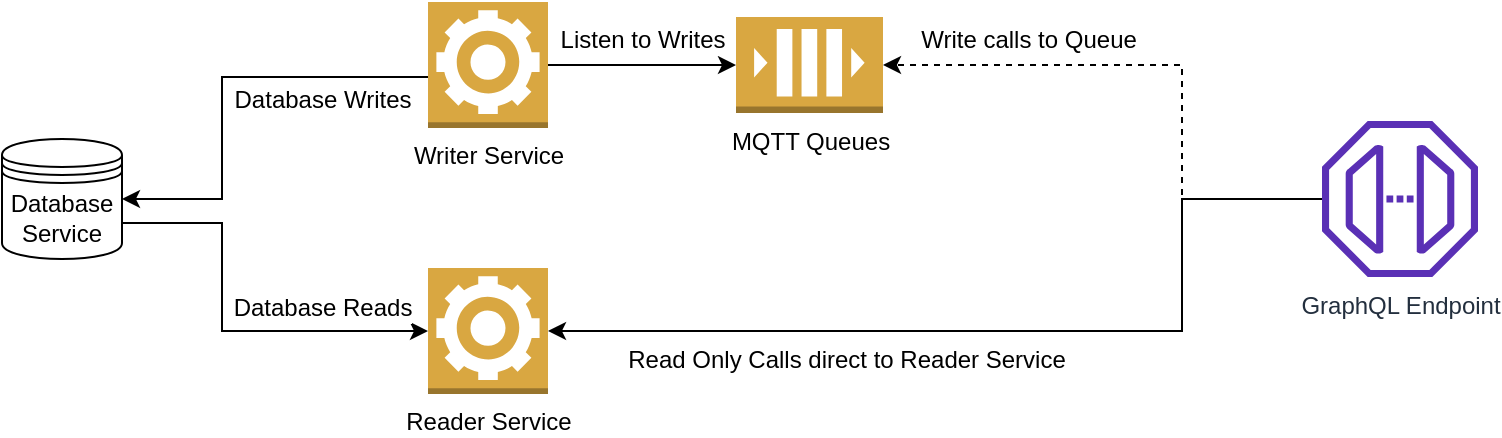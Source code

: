 <mxfile version="12.7.4" type="google" pages="5"><diagram id="C5RBs43oDa-KdzZeNtuy" name="CQRS"><mxGraphModel dx="1366" dy="774" grid="1" gridSize="10" guides="1" tooltips="1" connect="1" arrows="1" fold="1" page="1" pageScale="1" pageWidth="827" pageHeight="1169" math="0" shadow="0"><root><mxCell id="WIyWlLk6GJQsqaUBKTNV-0"/><mxCell id="WIyWlLk6GJQsqaUBKTNV-1" parent="WIyWlLk6GJQsqaUBKTNV-0"/><mxCell id="ut6_e1-xJVSkFlEtsZFP-0" value="Database&lt;br&gt;Service" style="shape=datastore;whiteSpace=wrap;html=1;" parent="WIyWlLk6GJQsqaUBKTNV-1" vertex="1"><mxGeometry x="30" y="98.5" width="60" height="60" as="geometry"/></mxCell><mxCell id="ut6_e1-xJVSkFlEtsZFP-6" style="edgeStyle=orthogonalEdgeStyle;rounded=0;orthogonalLoop=1;jettySize=auto;html=1;entryX=1;entryY=0.5;entryDx=0;entryDy=0;" parent="WIyWlLk6GJQsqaUBKTNV-1" source="ut6_e1-xJVSkFlEtsZFP-2" target="ut6_e1-xJVSkFlEtsZFP-0" edge="1"><mxGeometry relative="1" as="geometry"><Array as="points"><mxPoint x="140" y="67.5"/><mxPoint x="140" y="128.5"/></Array></mxGeometry></mxCell><mxCell id="ut6_e1-xJVSkFlEtsZFP-7" value="Database Writes" style="text;html=1;align=center;verticalAlign=middle;resizable=0;points=[];labelBackgroundColor=#ffffff;" parent="ut6_e1-xJVSkFlEtsZFP-6" vertex="1" connectable="0"><mxGeometry x="-0.346" y="-2" relative="1" as="geometry"><mxPoint x="17" y="13.5" as="offset"/></mxGeometry></mxCell><mxCell id="ut6_e1-xJVSkFlEtsZFP-2" value="Writer Service" style="outlineConnect=0;dashed=0;verticalLabelPosition=bottom;verticalAlign=top;align=center;html=1;shape=mxgraph.aws3.worker;fillColor=#D9A741;gradientColor=none;" parent="WIyWlLk6GJQsqaUBKTNV-1" vertex="1"><mxGeometry x="243" y="30" width="60" height="63" as="geometry"/></mxCell><mxCell id="ut6_e1-xJVSkFlEtsZFP-5" style="edgeStyle=orthogonalEdgeStyle;rounded=0;orthogonalLoop=1;jettySize=auto;html=1;exitX=0;exitY=0.5;exitDx=0;exitDy=0;exitPerimeter=0;entryX=1;entryY=0.7;entryDx=0;entryDy=0;startArrow=classic;startFill=1;endArrow=none;endFill=0;" parent="WIyWlLk6GJQsqaUBKTNV-1" source="ut6_e1-xJVSkFlEtsZFP-3" target="ut6_e1-xJVSkFlEtsZFP-0" edge="1"><mxGeometry relative="1" as="geometry"><Array as="points"><mxPoint x="140" y="194.5"/><mxPoint x="140" y="140.5"/></Array></mxGeometry></mxCell><mxCell id="ut6_e1-xJVSkFlEtsZFP-8" value="Database Reads" style="text;html=1;align=center;verticalAlign=middle;resizable=0;points=[];labelBackgroundColor=#ffffff;" parent="ut6_e1-xJVSkFlEtsZFP-5" vertex="1" connectable="0"><mxGeometry x="-0.432" y="1" relative="1" as="geometry"><mxPoint x="6" y="-12.5" as="offset"/></mxGeometry></mxCell><mxCell id="ut6_e1-xJVSkFlEtsZFP-3" value="Reader Service" style="outlineConnect=0;dashed=0;verticalLabelPosition=bottom;verticalAlign=top;align=center;html=1;shape=mxgraph.aws3.worker;fillColor=#D9A741;gradientColor=none;" parent="WIyWlLk6GJQsqaUBKTNV-1" vertex="1"><mxGeometry x="243" y="163" width="60" height="63" as="geometry"/></mxCell><mxCell id="ut6_e1-xJVSkFlEtsZFP-4" style="edgeStyle=orthogonalEdgeStyle;rounded=0;orthogonalLoop=1;jettySize=auto;html=1;exitX=0.5;exitY=1;exitDx=0;exitDy=0;exitPerimeter=0;" parent="WIyWlLk6GJQsqaUBKTNV-1" source="ut6_e1-xJVSkFlEtsZFP-3" target="ut6_e1-xJVSkFlEtsZFP-3" edge="1"><mxGeometry relative="1" as="geometry"/></mxCell><mxCell id="ut6_e1-xJVSkFlEtsZFP-10" style="edgeStyle=orthogonalEdgeStyle;rounded=0;orthogonalLoop=1;jettySize=auto;html=1;exitX=0;exitY=0.5;exitDx=0;exitDy=0;exitPerimeter=0;entryX=1;entryY=0.5;entryDx=0;entryDy=0;entryPerimeter=0;startArrow=classic;startFill=1;endArrow=none;endFill=0;" parent="WIyWlLk6GJQsqaUBKTNV-1" source="ut6_e1-xJVSkFlEtsZFP-9" target="ut6_e1-xJVSkFlEtsZFP-2" edge="1"><mxGeometry relative="1" as="geometry"/></mxCell><mxCell id="ut6_e1-xJVSkFlEtsZFP-11" value="Listen to Writes" style="text;html=1;align=center;verticalAlign=middle;resizable=0;points=[];labelBackgroundColor=#ffffff;" parent="ut6_e1-xJVSkFlEtsZFP-10" vertex="1" connectable="0"><mxGeometry x="0.264" y="1" relative="1" as="geometry"><mxPoint x="12" y="-14" as="offset"/></mxGeometry></mxCell><mxCell id="ut6_e1-xJVSkFlEtsZFP-9" value="MQTT Queues" style="outlineConnect=0;dashed=0;verticalLabelPosition=bottom;verticalAlign=top;align=center;html=1;shape=mxgraph.aws3.queue;fillColor=#D9A741;gradientColor=none;rotation=0;" parent="WIyWlLk6GJQsqaUBKTNV-1" vertex="1"><mxGeometry x="397" y="37.5" width="73.5" height="48" as="geometry"/></mxCell><mxCell id="ut6_e1-xJVSkFlEtsZFP-13" style="edgeStyle=orthogonalEdgeStyle;rounded=0;orthogonalLoop=1;jettySize=auto;html=1;entryX=1;entryY=0.5;entryDx=0;entryDy=0;entryPerimeter=0;startArrow=none;startFill=0;endArrow=classic;endFill=1;dashed=1;" parent="WIyWlLk6GJQsqaUBKTNV-1" source="ut6_e1-xJVSkFlEtsZFP-12" target="ut6_e1-xJVSkFlEtsZFP-9" edge="1"><mxGeometry relative="1" as="geometry"><Array as="points"><mxPoint x="620" y="128.5"/><mxPoint x="620" y="61.5"/></Array></mxGeometry></mxCell><mxCell id="ut6_e1-xJVSkFlEtsZFP-16" value="Write calls to Queue" style="text;html=1;align=center;verticalAlign=middle;resizable=0;points=[];labelBackgroundColor=#ffffff;" parent="ut6_e1-xJVSkFlEtsZFP-13" vertex="1" connectable="0"><mxGeometry x="0.249" y="1" relative="1" as="geometry"><mxPoint x="-35" y="-14" as="offset"/></mxGeometry></mxCell><mxCell id="ut6_e1-xJVSkFlEtsZFP-14" style="edgeStyle=orthogonalEdgeStyle;rounded=0;orthogonalLoop=1;jettySize=auto;html=1;startArrow=none;startFill=0;endArrow=classic;endFill=1;" parent="WIyWlLk6GJQsqaUBKTNV-1" source="ut6_e1-xJVSkFlEtsZFP-12" target="ut6_e1-xJVSkFlEtsZFP-3" edge="1"><mxGeometry relative="1" as="geometry"><Array as="points"><mxPoint x="620" y="128.5"/><mxPoint x="620" y="194.5"/></Array></mxGeometry></mxCell><mxCell id="ut6_e1-xJVSkFlEtsZFP-15" value="Read Only Calls direct to Reader Service" style="text;html=1;align=center;verticalAlign=middle;resizable=0;points=[];labelBackgroundColor=#ffffff;" parent="ut6_e1-xJVSkFlEtsZFP-14" vertex="1" connectable="0"><mxGeometry x="0.249" y="2" relative="1" as="geometry"><mxPoint x="-21" y="12" as="offset"/></mxGeometry></mxCell><mxCell id="ut6_e1-xJVSkFlEtsZFP-12" value="GraphQL Endpoint" style="outlineConnect=0;fontColor=#232F3E;gradientColor=none;fillColor=#5A30B5;strokeColor=none;dashed=0;verticalLabelPosition=bottom;verticalAlign=top;align=center;html=1;fontSize=12;fontStyle=0;aspect=fixed;pointerEvents=1;shape=mxgraph.aws4.endpoint;" parent="WIyWlLk6GJQsqaUBKTNV-1" vertex="1"><mxGeometry x="690" y="89.5" width="78" height="78" as="geometry"/></mxCell></root></mxGraphModel></diagram><diagram id="H6M9v-cP3Oy9Uhid_zdq" name="Database Service"><mxGraphModel dx="1366" dy="774" grid="1" gridSize="10" guides="1" tooltips="1" connect="1" arrows="1" fold="1" page="1" pageScale="1" pageWidth="827" pageHeight="1169" math="0" shadow="0"><root><mxCell id="wBGfwORaoy-o8mevLmgc-0"/><mxCell id="wBGfwORaoy-o8mevLmgc-1" parent="wBGfwORaoy-o8mevLmgc-0"/><mxCell id="XVjBq3a5d5EGoqY3BOpI-0" value="" style="rounded=1;whiteSpace=wrap;html=1;" parent="wBGfwORaoy-o8mevLmgc-1" vertex="1"><mxGeometry x="284" y="450" width="260" height="270" as="geometry"/></mxCell><mxCell id="XVjBq3a5d5EGoqY3BOpI-1" style="edgeStyle=orthogonalEdgeStyle;rounded=0;orthogonalLoop=1;jettySize=auto;html=1;exitX=1;exitY=0.5;exitDx=0;exitDy=0;dashed=1;startArrow=none;startFill=0;endArrow=classic;endFill=1;" parent="wBGfwORaoy-o8mevLmgc-1" source="XVjBq3a5d5EGoqY3BOpI-3" target="XVjBq3a5d5EGoqY3BOpI-4" edge="1"><mxGeometry relative="1" as="geometry"/></mxCell><mxCell id="XVjBq3a5d5EGoqY3BOpI-2" style="edgeStyle=orthogonalEdgeStyle;rounded=0;orthogonalLoop=1;jettySize=auto;html=1;exitX=1;exitY=0.5;exitDx=0;exitDy=0;dashed=1;startArrow=none;startFill=0;endArrow=classic;endFill=1;" parent="wBGfwORaoy-o8mevLmgc-1" source="XVjBq3a5d5EGoqY3BOpI-3" target="XVjBq3a5d5EGoqY3BOpI-5" edge="1"><mxGeometry relative="1" as="geometry"/></mxCell><mxCell id="XVjBq3a5d5EGoqY3BOpI-3" value="Database&lt;br&gt;Service" style="shape=datastore;whiteSpace=wrap;html=1;" parent="wBGfwORaoy-o8mevLmgc-1" vertex="1"><mxGeometry x="304" y="550" width="60" height="60" as="geometry"/></mxCell><mxCell id="XVjBq3a5d5EGoqY3BOpI-4" value="Read gRPC" style="outlineConnect=0;fontColor=#232F3E;gradientColor=none;fillColor=#5A30B5;strokeColor=none;dashed=0;verticalLabelPosition=bottom;verticalAlign=top;align=center;html=1;fontSize=12;fontStyle=0;aspect=fixed;pointerEvents=1;shape=mxgraph.aws4.endpoint;" parent="wBGfwORaoy-o8mevLmgc-1" vertex="1"><mxGeometry x="434" y="482" width="78" height="78" as="geometry"/></mxCell><mxCell id="XVjBq3a5d5EGoqY3BOpI-5" value="Write gRPC" style="outlineConnect=0;fontColor=#232F3E;gradientColor=none;fillColor=#5A30B5;strokeColor=none;dashed=0;verticalLabelPosition=bottom;verticalAlign=top;align=center;html=1;fontSize=12;fontStyle=0;aspect=fixed;pointerEvents=1;shape=mxgraph.aws4.endpoint;" parent="wBGfwORaoy-o8mevLmgc-1" vertex="1"><mxGeometry x="434" y="600" width="78" height="78" as="geometry"/></mxCell></root></mxGraphModel></diagram><diagram id="il8BTzjNDMAcQF8GqDce" name="Write Service"><mxGraphModel dx="1366" dy="774" grid="1" gridSize="10" guides="1" tooltips="1" connect="1" arrows="1" fold="1" page="1" pageScale="1" pageWidth="827" pageHeight="1169" math="0" shadow="0"><root><mxCell id="HJ5W4tv745cj0KuE1N-J-0"/><mxCell id="HJ5W4tv745cj0KuE1N-J-1" parent="HJ5W4tv745cj0KuE1N-J-0"/><mxCell id="JR8RczJwAA2qVwCUFVw8-19" style="edgeStyle=orthogonalEdgeStyle;rounded=0;orthogonalLoop=1;jettySize=auto;html=1;entryX=1;entryY=0.5;entryDx=0;entryDy=0;entryPerimeter=0;startArrow=none;startFill=0;endArrow=classic;endFill=1;" parent="HJ5W4tv745cj0KuE1N-J-1" source="JR8RczJwAA2qVwCUFVw8-15" target="JR8RczJwAA2qVwCUFVw8-17" edge="1"><mxGeometry relative="1" as="geometry"/></mxCell><mxCell id="JR8RczJwAA2qVwCUFVw8-20" style="edgeStyle=orthogonalEdgeStyle;rounded=0;orthogonalLoop=1;jettySize=auto;html=1;entryX=1;entryY=0.5;entryDx=0;entryDy=0;entryPerimeter=0;startArrow=none;startFill=0;endArrow=classic;endFill=1;" parent="HJ5W4tv745cj0KuE1N-J-1" source="JR8RczJwAA2qVwCUFVw8-15" target="JR8RczJwAA2qVwCUFVw8-16" edge="1"><mxGeometry relative="1" as="geometry"><Array as="points"><mxPoint x="535" y="598"/><mxPoint x="535" y="508"/></Array></mxGeometry></mxCell><mxCell id="JR8RczJwAA2qVwCUFVw8-21" style="edgeStyle=orthogonalEdgeStyle;rounded=0;orthogonalLoop=1;jettySize=auto;html=1;entryX=1;entryY=0.5;entryDx=0;entryDy=0;entryPerimeter=0;startArrow=none;startFill=0;endArrow=classic;endFill=1;" parent="HJ5W4tv745cj0KuE1N-J-1" source="JR8RczJwAA2qVwCUFVw8-15" target="JR8RczJwAA2qVwCUFVw8-18" edge="1"><mxGeometry relative="1" as="geometry"><Array as="points"><mxPoint x="535" y="598"/><mxPoint x="535" y="678"/></Array></mxGeometry></mxCell><mxCell id="JR8RczJwAA2qVwCUFVw8-26" value="Returns when request&lt;br&gt;is on queue" style="text;html=1;align=center;verticalAlign=middle;resizable=0;points=[];labelBackgroundColor=#ffffff;" parent="JR8RczJwAA2qVwCUFVw8-21" vertex="1" connectable="0"><mxGeometry x="-0.233" y="1" relative="1" as="geometry"><mxPoint x="26" y="-25" as="offset"/></mxGeometry></mxCell><mxCell id="JR8RczJwAA2qVwCUFVw8-15" value="GraphQL Endpoint" style="outlineConnect=0;fontColor=#232F3E;gradientColor=none;fillColor=#5A30B5;strokeColor=none;dashed=0;verticalLabelPosition=bottom;verticalAlign=top;align=center;html=1;fontSize=12;fontStyle=0;aspect=fixed;pointerEvents=1;shape=mxgraph.aws4.endpoint;" parent="HJ5W4tv745cj0KuE1N-J-1" vertex="1"><mxGeometry x="695" y="559" width="78" height="78" as="geometry"/></mxCell><mxCell id="JR8RczJwAA2qVwCUFVw8-28" style="edgeStyle=orthogonalEdgeStyle;rounded=0;orthogonalLoop=1;jettySize=auto;html=1;exitX=0;exitY=0.5;exitDx=0;exitDy=0;exitPerimeter=0;entryX=1;entryY=0.5;entryDx=0;entryDy=0;entryPerimeter=0;startArrow=none;startFill=0;endArrow=classic;endFill=1;" parent="HJ5W4tv745cj0KuE1N-J-1" source="JR8RczJwAA2qVwCUFVw8-16" target="JR8RczJwAA2qVwCUFVw8-22" edge="1"><mxGeometry relative="1" as="geometry"><Array as="points"><mxPoint x="395" y="508"/><mxPoint x="395" y="598"/></Array></mxGeometry></mxCell><mxCell id="JR8RczJwAA2qVwCUFVw8-16" value="Add Contact" style="outlineConnect=0;dashed=0;verticalLabelPosition=bottom;verticalAlign=top;align=center;html=1;shape=mxgraph.aws3.queue;fillColor=#D9A741;gradientColor=none;rotation=0;" parent="HJ5W4tv745cj0KuE1N-J-1" vertex="1"><mxGeometry x="425" y="484" width="73.5" height="48" as="geometry"/></mxCell><mxCell id="JR8RczJwAA2qVwCUFVw8-27" style="edgeStyle=orthogonalEdgeStyle;rounded=0;orthogonalLoop=1;jettySize=auto;html=1;exitX=0;exitY=0.5;exitDx=0;exitDy=0;exitPerimeter=0;entryX=1;entryY=0.5;entryDx=0;entryDy=0;entryPerimeter=0;startArrow=none;startFill=0;endArrow=classic;endFill=1;" parent="HJ5W4tv745cj0KuE1N-J-1" source="JR8RczJwAA2qVwCUFVw8-17" target="JR8RczJwAA2qVwCUFVw8-22" edge="1"><mxGeometry relative="1" as="geometry"/></mxCell><mxCell id="JR8RczJwAA2qVwCUFVw8-17" value="Update Contact" style="outlineConnect=0;dashed=0;verticalLabelPosition=bottom;verticalAlign=top;align=center;html=1;shape=mxgraph.aws3.queue;fillColor=#D9A741;gradientColor=none;rotation=0;" parent="HJ5W4tv745cj0KuE1N-J-1" vertex="1"><mxGeometry x="425" y="574" width="73.5" height="48" as="geometry"/></mxCell><mxCell id="JR8RczJwAA2qVwCUFVw8-29" style="edgeStyle=orthogonalEdgeStyle;rounded=0;orthogonalLoop=1;jettySize=auto;html=1;entryX=1;entryY=0.5;entryDx=0;entryDy=0;entryPerimeter=0;startArrow=none;startFill=0;endArrow=classic;endFill=1;" parent="HJ5W4tv745cj0KuE1N-J-1" source="JR8RczJwAA2qVwCUFVw8-18" target="JR8RczJwAA2qVwCUFVw8-22" edge="1"><mxGeometry relative="1" as="geometry"><Array as="points"><mxPoint x="395" y="678"/><mxPoint x="395" y="598"/></Array></mxGeometry></mxCell><mxCell id="JR8RczJwAA2qVwCUFVw8-18" value="Delete Contact" style="outlineConnect=0;dashed=0;verticalLabelPosition=bottom;verticalAlign=top;align=center;html=1;shape=mxgraph.aws3.queue;fillColor=#D9A741;gradientColor=none;rotation=0;" parent="HJ5W4tv745cj0KuE1N-J-1" vertex="1"><mxGeometry x="425" y="654" width="73.5" height="48" as="geometry"/></mxCell><mxCell id="1NYKtoEw0BM9YLi_h2eu-8" style="edgeStyle=orthogonalEdgeStyle;rounded=0;orthogonalLoop=1;jettySize=auto;html=1;exitX=0;exitY=0.5;exitDx=0;exitDy=0;exitPerimeter=0;startArrow=classic;startFill=1;endArrow=classic;endFill=1;" parent="HJ5W4tv745cj0KuE1N-J-1" source="JR8RczJwAA2qVwCUFVw8-22" target="1NYKtoEw0BM9YLi_h2eu-7" edge="1"><mxGeometry relative="1" as="geometry"/></mxCell><mxCell id="JR8RczJwAA2qVwCUFVw8-22" value="Writer Service" style="outlineConnect=0;dashed=0;verticalLabelPosition=bottom;verticalAlign=top;align=center;html=1;shape=mxgraph.aws3.worker;fillColor=#D9A741;gradientColor=none;" parent="HJ5W4tv745cj0KuE1N-J-1" vertex="1"><mxGeometry x="185" y="566.5" width="60" height="63" as="geometry"/></mxCell><mxCell id="JR8RczJwAA2qVwCUFVw8-30" value="Listen for Requests" style="text;html=1;align=center;verticalAlign=middle;resizable=0;points=[];autosize=1;" parent="HJ5W4tv745cj0KuE1N-J-1" vertex="1"><mxGeometry x="265" y="566.5" width="120" height="20" as="geometry"/></mxCell><mxCell id="1NYKtoEw0BM9YLi_h2eu-2" style="edgeStyle=orthogonalEdgeStyle;rounded=0;orthogonalLoop=1;jettySize=auto;html=1;exitX=1;exitY=0.5;exitDx=0;exitDy=0;dashed=1;startArrow=none;startFill=0;endArrow=classic;endFill=1;" parent="HJ5W4tv745cj0KuE1N-J-1" edge="1"><mxGeometry relative="1" as="geometry"><mxPoint x="120" y="850" as="sourcePoint"/></mxGeometry></mxCell><mxCell id="1NYKtoEw0BM9YLi_h2eu-9" style="edgeStyle=orthogonalEdgeStyle;rounded=0;orthogonalLoop=1;jettySize=auto;html=1;startArrow=classic;startFill=1;endArrow=classic;endFill=1;" parent="HJ5W4tv745cj0KuE1N-J-1" source="1NYKtoEw0BM9YLi_h2eu-6" target="1NYKtoEw0BM9YLi_h2eu-7" edge="1"><mxGeometry relative="1" as="geometry"/></mxCell><mxCell id="1NYKtoEw0BM9YLi_h2eu-6" value="Database&lt;br&gt;Service" style="shape=datastore;whiteSpace=wrap;html=1;" parent="HJ5W4tv745cj0KuE1N-J-1" vertex="1"><mxGeometry x="64" y="468" width="60" height="60" as="geometry"/></mxCell><mxCell id="1NYKtoEw0BM9YLi_h2eu-7" value="Write gRPC" style="outlineConnect=0;fontColor=#232F3E;gradientColor=none;fillColor=#5A30B5;strokeColor=none;dashed=0;verticalLabelPosition=bottom;verticalAlign=top;align=center;html=1;fontSize=12;fontStyle=0;aspect=fixed;pointerEvents=1;shape=mxgraph.aws4.endpoint;" parent="HJ5W4tv745cj0KuE1N-J-1" vertex="1"><mxGeometry x="55" y="559" width="78" height="78" as="geometry"/></mxCell></root></mxGraphModel></diagram><diagram id="absjJmpg58eMMHcUOlk9" name="Read Service"><mxGraphModel dx="1366" dy="725" grid="1" gridSize="10" guides="1" tooltips="1" connect="1" arrows="1" fold="1" page="1" pageScale="1" pageWidth="827" pageHeight="1169" math="0" shadow="0"><root><mxCell id="sjd6U0CI4EJxaFCWd4hE-0"/><mxCell id="sjd6U0CI4EJxaFCWd4hE-1" parent="sjd6U0CI4EJxaFCWd4hE-0"/><mxCell id="xPd9csr352_ZXclCxqMl-0" style="edgeStyle=orthogonalEdgeStyle;rounded=0;orthogonalLoop=1;jettySize=auto;html=1;entryX=1;entryY=0.5;entryDx=0;entryDy=0;entryPerimeter=0;startArrow=classic;startFill=1;endArrow=classic;endFill=1;" parent="sjd6U0CI4EJxaFCWd4hE-1" source="xPd9csr352_ZXclCxqMl-4" target="xPd9csr352_ZXclCxqMl-11" edge="1"><mxGeometry relative="1" as="geometry"><mxPoint x="403.5" y="630" as="targetPoint"/></mxGeometry></mxCell><mxCell id="bLEFPyYj2a-E0MFjhI0M-7" value="All read requests &lt;br&gt;sent synchronously" style="text;html=1;align=center;verticalAlign=middle;resizable=0;points=[];labelBackgroundColor=#ffffff;" parent="xPd9csr352_ZXclCxqMl-0" vertex="1" connectable="0"><mxGeometry x="0.209" y="1" relative="1" as="geometry"><mxPoint x="23" y="-21" as="offset"/></mxGeometry></mxCell><mxCell id="xPd9csr352_ZXclCxqMl-4" value="GraphQL Endpoint" style="outlineConnect=0;fontColor=#232F3E;gradientColor=none;fillColor=#5A30B5;strokeColor=none;dashed=0;verticalLabelPosition=bottom;verticalAlign=top;align=center;html=1;fontSize=12;fontStyle=0;aspect=fixed;pointerEvents=1;shape=mxgraph.aws4.endpoint;" parent="sjd6U0CI4EJxaFCWd4hE-1" vertex="1"><mxGeometry x="600" y="591" width="78" height="78" as="geometry"/></mxCell><mxCell id="xPd9csr352_ZXclCxqMl-11" value="Reader Service" style="outlineConnect=0;dashed=0;verticalLabelPosition=bottom;verticalAlign=top;align=center;html=1;shape=mxgraph.aws3.worker;fillColor=#D9A741;gradientColor=none;" parent="sjd6U0CI4EJxaFCWd4hE-1" vertex="1"><mxGeometry x="370" y="598.5" width="60" height="63" as="geometry"/></mxCell><mxCell id="bLEFPyYj2a-E0MFjhI0M-0" style="edgeStyle=orthogonalEdgeStyle;rounded=0;orthogonalLoop=1;jettySize=auto;html=1;startArrow=classic;startFill=1;endArrow=classic;endFill=1;" parent="sjd6U0CI4EJxaFCWd4hE-1" source="bLEFPyYj2a-E0MFjhI0M-1" target="bLEFPyYj2a-E0MFjhI0M-2" edge="1"><mxGeometry relative="1" as="geometry"/></mxCell><mxCell id="bLEFPyYj2a-E0MFjhI0M-1" value="Database&lt;br&gt;Service" style="shape=datastore;whiteSpace=wrap;html=1;" parent="sjd6U0CI4EJxaFCWd4hE-1" vertex="1"><mxGeometry x="159" y="500" width="60" height="60" as="geometry"/></mxCell><mxCell id="bLEFPyYj2a-E0MFjhI0M-8" style="edgeStyle=orthogonalEdgeStyle;rounded=0;orthogonalLoop=1;jettySize=auto;html=1;startArrow=classic;startFill=1;endArrow=classic;endFill=1;" parent="sjd6U0CI4EJxaFCWd4hE-1" source="bLEFPyYj2a-E0MFjhI0M-2" target="xPd9csr352_ZXclCxqMl-11" edge="1"><mxGeometry relative="1" as="geometry"/></mxCell><mxCell id="bLEFPyYj2a-E0MFjhI0M-9" value="Read and wait&lt;br&gt;for result" style="text;html=1;align=center;verticalAlign=middle;resizable=0;points=[];labelBackgroundColor=#ffffff;" parent="bLEFPyYj2a-E0MFjhI0M-8" vertex="1" connectable="0"><mxGeometry x="0.183" y="1" relative="1" as="geometry"><mxPoint x="-12" y="-19" as="offset"/></mxGeometry></mxCell><mxCell id="bLEFPyYj2a-E0MFjhI0M-2" value="Read gRPC" style="outlineConnect=0;fontColor=#232F3E;gradientColor=none;fillColor=#5A30B5;strokeColor=none;dashed=0;verticalLabelPosition=bottom;verticalAlign=top;align=center;html=1;fontSize=12;fontStyle=0;aspect=fixed;pointerEvents=1;shape=mxgraph.aws4.endpoint;" parent="sjd6U0CI4EJxaFCWd4hE-1" vertex="1"><mxGeometry x="150" y="591" width="78" height="78" as="geometry"/></mxCell></root></mxGraphModel></diagram><diagram id="fMItWmuUw_0HIhbHQs0x" name="Database vs R/W Service"><mxGraphModel dx="1366" dy="725" grid="1" gridSize="10" guides="1" tooltips="1" connect="1" arrows="1" fold="1" page="1" pageScale="1" pageWidth="827" pageHeight="1169" math="0" shadow="0"><root><mxCell id="MhjF1bh8JB1X_iSlbEA2-0"/><mxCell id="MhjF1bh8JB1X_iSlbEA2-1" parent="MhjF1bh8JB1X_iSlbEA2-0"/><mxCell id="MhjF1bh8JB1X_iSlbEA2-2" value="" style="rounded=1;whiteSpace=wrap;html=1;" parent="MhjF1bh8JB1X_iSlbEA2-1" vertex="1"><mxGeometry x="210" y="310" width="260" height="270" as="geometry"/></mxCell><mxCell id="MhjF1bh8JB1X_iSlbEA2-3" style="edgeStyle=orthogonalEdgeStyle;rounded=0;orthogonalLoop=1;jettySize=auto;html=1;exitX=1;exitY=0.5;exitDx=0;exitDy=0;dashed=1;startArrow=none;startFill=0;endArrow=classic;endFill=1;" parent="MhjF1bh8JB1X_iSlbEA2-1" source="MhjF1bh8JB1X_iSlbEA2-5" target="MhjF1bh8JB1X_iSlbEA2-6" edge="1"><mxGeometry relative="1" as="geometry"/></mxCell><mxCell id="MhjF1bh8JB1X_iSlbEA2-4" style="edgeStyle=orthogonalEdgeStyle;rounded=0;orthogonalLoop=1;jettySize=auto;html=1;exitX=1;exitY=0.5;exitDx=0;exitDy=0;dashed=1;startArrow=none;startFill=0;endArrow=classic;endFill=1;" parent="MhjF1bh8JB1X_iSlbEA2-1" source="MhjF1bh8JB1X_iSlbEA2-5" target="MhjF1bh8JB1X_iSlbEA2-7" edge="1"><mxGeometry relative="1" as="geometry"/></mxCell><mxCell id="MhjF1bh8JB1X_iSlbEA2-5" value="Database&lt;br&gt;Service" style="shape=datastore;whiteSpace=wrap;html=1;" parent="MhjF1bh8JB1X_iSlbEA2-1" vertex="1"><mxGeometry x="230" y="410" width="60" height="60" as="geometry"/></mxCell><mxCell id="MhjF1bh8JB1X_iSlbEA2-6" value="Read gRPC" style="outlineConnect=0;fontColor=#232F3E;gradientColor=none;fillColor=#5A30B5;strokeColor=none;dashed=0;verticalLabelPosition=bottom;verticalAlign=top;align=center;html=1;fontSize=12;fontStyle=0;aspect=fixed;pointerEvents=1;shape=mxgraph.aws4.endpoint;" parent="MhjF1bh8JB1X_iSlbEA2-1" vertex="1"><mxGeometry x="360" y="342" width="78" height="78" as="geometry"/></mxCell><mxCell id="MhjF1bh8JB1X_iSlbEA2-7" value="Write gRPC" style="outlineConnect=0;fontColor=#232F3E;gradientColor=none;fillColor=#5A30B5;strokeColor=none;dashed=0;verticalLabelPosition=bottom;verticalAlign=top;align=center;html=1;fontSize=12;fontStyle=0;aspect=fixed;pointerEvents=1;shape=mxgraph.aws4.endpoint;" parent="MhjF1bh8JB1X_iSlbEA2-1" vertex="1"><mxGeometry x="360" y="460" width="78" height="78" as="geometry"/></mxCell><mxCell id="MhjF1bh8JB1X_iSlbEA2-8" style="edgeStyle=orthogonalEdgeStyle;rounded=0;orthogonalLoop=1;jettySize=auto;html=1;exitX=0;exitY=0.5;exitDx=0;exitDy=0;exitPerimeter=0;startArrow=none;startFill=0;endArrow=classic;endFill=1;" parent="MhjF1bh8JB1X_iSlbEA2-1" source="MhjF1bh8JB1X_iSlbEA2-9" target="MhjF1bh8JB1X_iSlbEA2-7" edge="1"><mxGeometry relative="1" as="geometry"/></mxCell><mxCell id="MhjF1bh8JB1X_iSlbEA2-9" value="Writer Service" style="outlineConnect=0;dashed=0;verticalLabelPosition=bottom;verticalAlign=top;align=center;html=1;shape=mxgraph.aws3.worker;fillColor=#D9A741;gradientColor=none;" parent="MhjF1bh8JB1X_iSlbEA2-1" vertex="1"><mxGeometry x="517" y="467.5" width="60" height="63" as="geometry"/></mxCell><mxCell id="MhjF1bh8JB1X_iSlbEA2-10" style="edgeStyle=orthogonalEdgeStyle;rounded=0;orthogonalLoop=1;jettySize=auto;html=1;exitX=0;exitY=0.5;exitDx=0;exitDy=0;exitPerimeter=0;startArrow=none;startFill=0;endArrow=classic;endFill=1;" parent="MhjF1bh8JB1X_iSlbEA2-1" source="MhjF1bh8JB1X_iSlbEA2-11" target="MhjF1bh8JB1X_iSlbEA2-6" edge="1"><mxGeometry relative="1" as="geometry"/></mxCell><mxCell id="MhjF1bh8JB1X_iSlbEA2-11" value="Reader Service" style="outlineConnect=0;dashed=0;verticalLabelPosition=bottom;verticalAlign=top;align=center;html=1;shape=mxgraph.aws3.worker;fillColor=#D9A741;gradientColor=none;" parent="MhjF1bh8JB1X_iSlbEA2-1" vertex="1"><mxGeometry x="517" y="349.5" width="60" height="63" as="geometry"/></mxCell></root></mxGraphModel></diagram></mxfile>